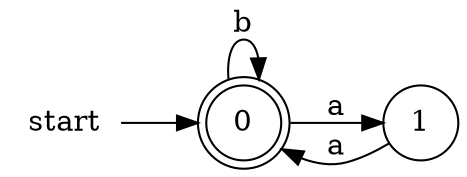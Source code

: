 digraph G {
	rankdir=LR;
	node [shape=circle]
	start [shape=none]
	0 [shape=doublecircle]
	1
	start -> 0
	0 -> 0 [label="b"]
	0 -> 1 [label="a"]
	1 -> 0 [label="a"]
}